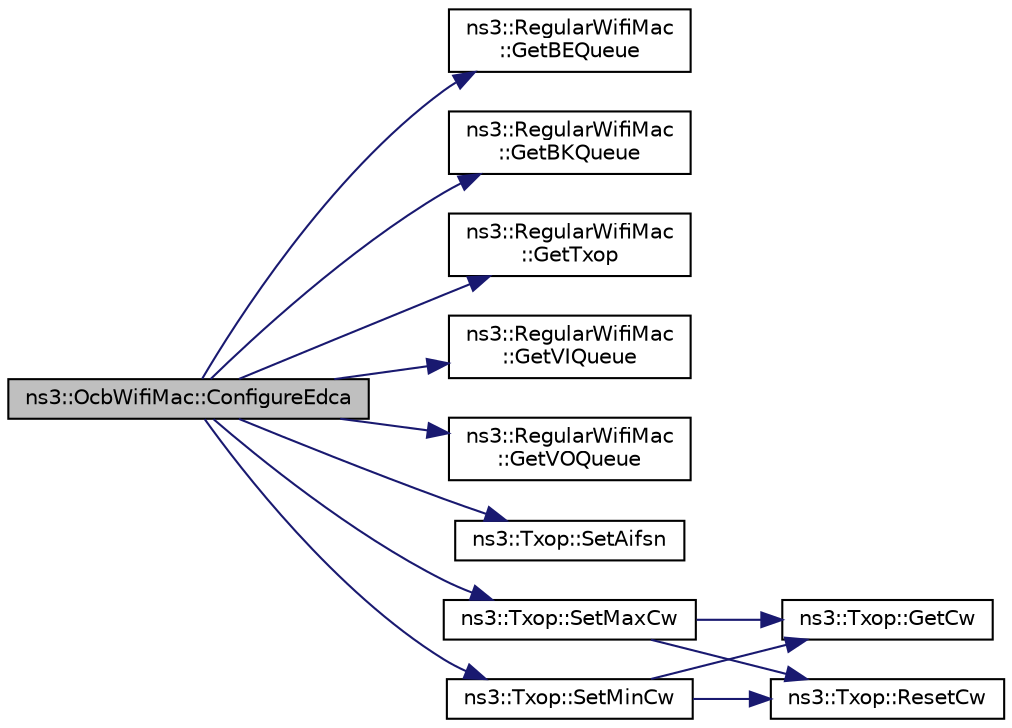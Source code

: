 digraph "ns3::OcbWifiMac::ConfigureEdca"
{
 // LATEX_PDF_SIZE
  edge [fontname="Helvetica",fontsize="10",labelfontname="Helvetica",labelfontsize="10"];
  node [fontname="Helvetica",fontsize="10",shape=record];
  rankdir="LR";
  Node1 [label="ns3::OcbWifiMac::ConfigureEdca",height=0.2,width=0.4,color="black", fillcolor="grey75", style="filled", fontcolor="black",tooltip=" "];
  Node1 -> Node2 [color="midnightblue",fontsize="10",style="solid",fontname="Helvetica"];
  Node2 [label="ns3::RegularWifiMac\l::GetBEQueue",height=0.2,width=0.4,color="black", fillcolor="white", style="filled",URL="$classns3_1_1_regular_wifi_mac.html#a332d11fec14acefd309b42283fa58c3c",tooltip="Accessor for the AC_BE channel access function."];
  Node1 -> Node3 [color="midnightblue",fontsize="10",style="solid",fontname="Helvetica"];
  Node3 [label="ns3::RegularWifiMac\l::GetBKQueue",height=0.2,width=0.4,color="black", fillcolor="white", style="filled",URL="$classns3_1_1_regular_wifi_mac.html#a54315bf664541f02a2da1b5bb6988c2c",tooltip="Accessor for the AC_BK channel access function."];
  Node1 -> Node4 [color="midnightblue",fontsize="10",style="solid",fontname="Helvetica"];
  Node4 [label="ns3::RegularWifiMac\l::GetTxop",height=0.2,width=0.4,color="black", fillcolor="white", style="filled",URL="$classns3_1_1_regular_wifi_mac.html#a52a3b32f8bb0f861da974315d0ca573a",tooltip="Accessor for the DCF object."];
  Node1 -> Node5 [color="midnightblue",fontsize="10",style="solid",fontname="Helvetica"];
  Node5 [label="ns3::RegularWifiMac\l::GetVIQueue",height=0.2,width=0.4,color="black", fillcolor="white", style="filled",URL="$classns3_1_1_regular_wifi_mac.html#ad2418b180a2ccc6b56ff5742926c279f",tooltip="Accessor for the AC_VI channel access function."];
  Node1 -> Node6 [color="midnightblue",fontsize="10",style="solid",fontname="Helvetica"];
  Node6 [label="ns3::RegularWifiMac\l::GetVOQueue",height=0.2,width=0.4,color="black", fillcolor="white", style="filled",URL="$classns3_1_1_regular_wifi_mac.html#ad7f1f5bf332d0f72d9da22873ef3f7b9",tooltip="Accessor for the AC_VO channel access function."];
  Node1 -> Node7 [color="midnightblue",fontsize="10",style="solid",fontname="Helvetica"];
  Node7 [label="ns3::Txop::SetAifsn",height=0.2,width=0.4,color="black", fillcolor="white", style="filled",URL="$classns3_1_1_txop.html#aa6515ec3c9933a8cca497b0b27eb13d9",tooltip="Set the number of slots that make up an AIFS."];
  Node1 -> Node8 [color="midnightblue",fontsize="10",style="solid",fontname="Helvetica"];
  Node8 [label="ns3::Txop::SetMaxCw",height=0.2,width=0.4,color="black", fillcolor="white", style="filled",URL="$classns3_1_1_txop.html#a40559204a35c37482ee285635c624636",tooltip="Set the maximum contention window size."];
  Node8 -> Node9 [color="midnightblue",fontsize="10",style="solid",fontname="Helvetica"];
  Node9 [label="ns3::Txop::GetCw",height=0.2,width=0.4,color="black", fillcolor="white", style="filled",URL="$classns3_1_1_txop.html#a3b733c5a31045a10b5074f4ff8026a81",tooltip=" "];
  Node8 -> Node10 [color="midnightblue",fontsize="10",style="solid",fontname="Helvetica"];
  Node10 [label="ns3::Txop::ResetCw",height=0.2,width=0.4,color="black", fillcolor="white", style="filled",URL="$classns3_1_1_txop.html#ab9b1e87f2012e04279b960eb209a94af",tooltip="Update the value of the CW variable to take into account a transmission success or a transmission abo..."];
  Node1 -> Node11 [color="midnightblue",fontsize="10",style="solid",fontname="Helvetica"];
  Node11 [label="ns3::Txop::SetMinCw",height=0.2,width=0.4,color="black", fillcolor="white", style="filled",URL="$classns3_1_1_txop.html#adbce30c7ef68cc5c387597f802e2c0eb",tooltip="Set the minimum contention window size."];
  Node11 -> Node9 [color="midnightblue",fontsize="10",style="solid",fontname="Helvetica"];
  Node11 -> Node10 [color="midnightblue",fontsize="10",style="solid",fontname="Helvetica"];
}

